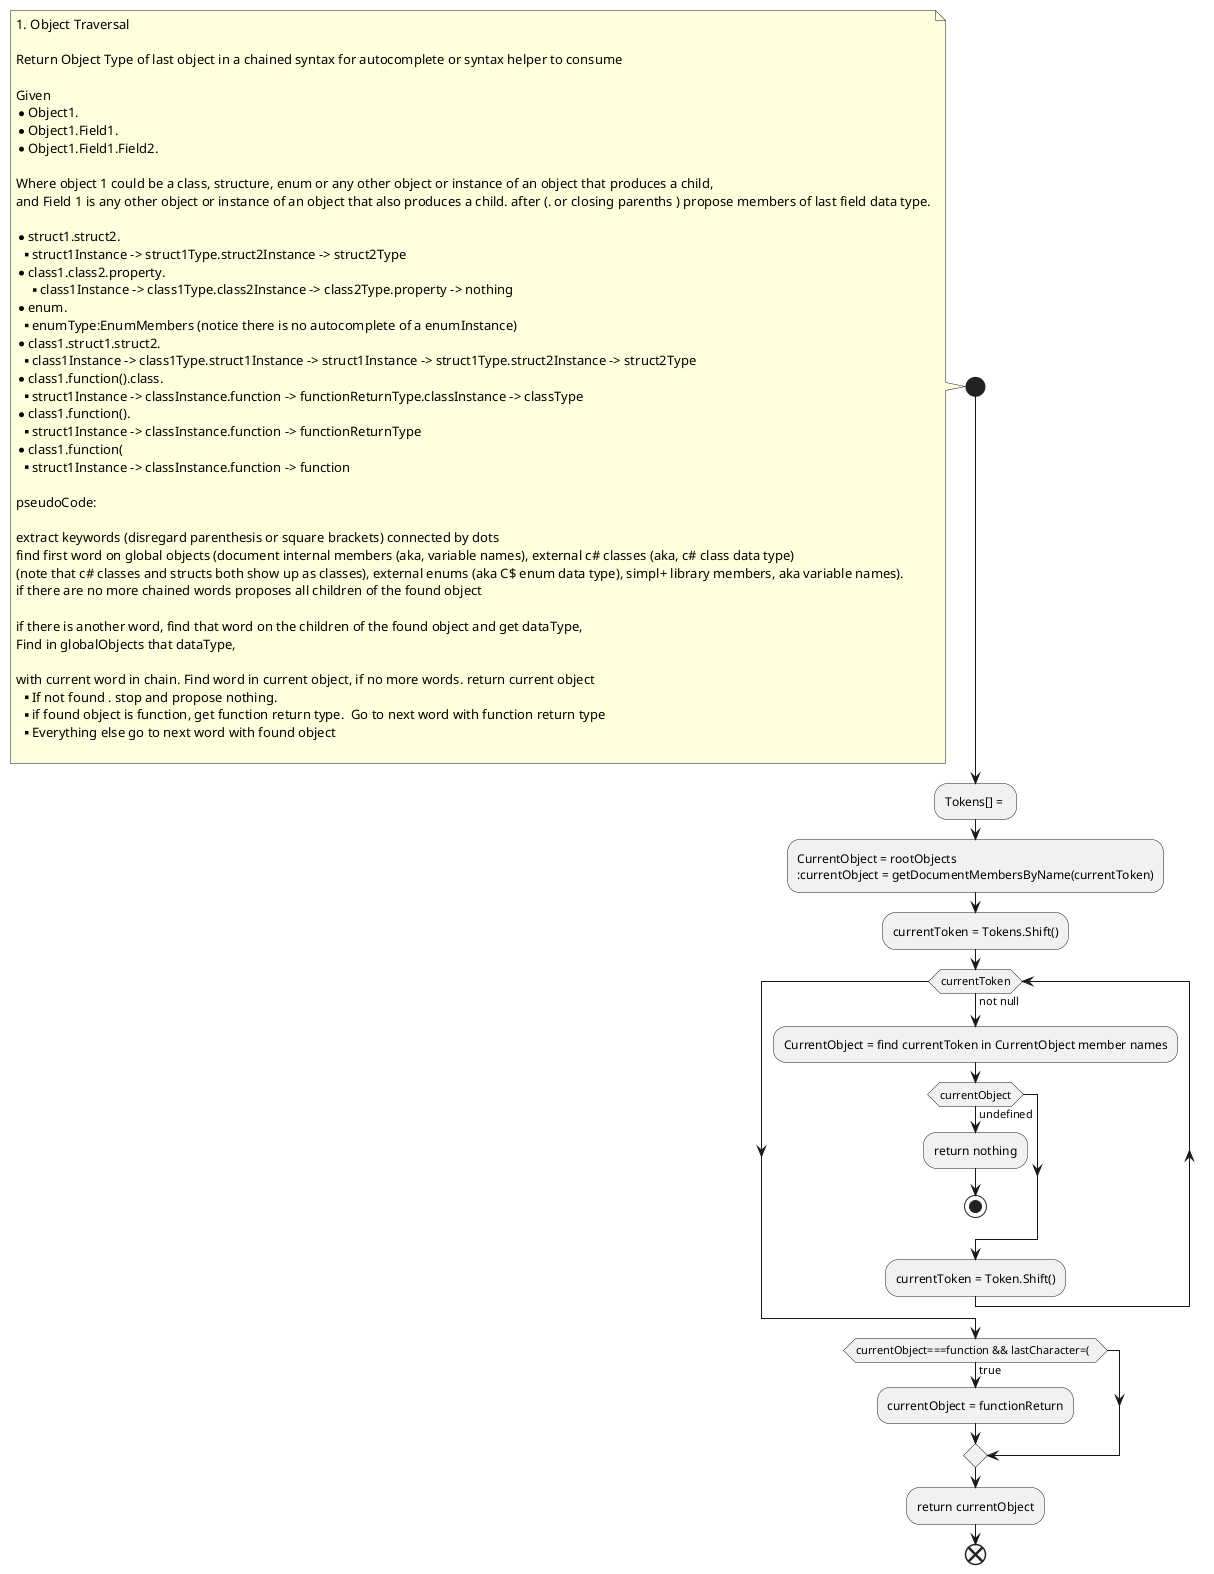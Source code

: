 @startuml ObjectTraversal

start
note left
    # Object Traversal

    Return Object Type of last object in a chained syntax for autocomplete or syntax helper to consume

    Given
    * Object1.
    * Object1.Field1.
    * Object1.Field1.Field2.

    Where object 1 could be a class, structure, enum or any other object or instance of an object that produces a child,
    and Field 1 is any other object or instance of an object that also produces a child. after (. or closing parenths ) propose members of last field data type.

    * struct1.struct2.
    ** struct1Instance -> struct1Type.struct2Instance -> struct2Type
    * class1.class2.property.
    *** class1Instance -> class1Type.class2Instance -> class2Type.property -> nothing
    * enum.
    ** enumType:EnumMembers (notice there is no autocomplete of a enumInstance)
    * class1.struct1.struct2.
    ** class1Instance -> class1Type.struct1Instance -> struct1Instance -> struct1Type.struct2Instance -> struct2Type
    * class1.function().class.
    ** struct1Instance -> classInstance.function -> functionReturnType.classInstance -> classType
    * class1.function().
    ** struct1Instance -> classInstance.function -> functionReturnType
    * class1.function(
    ** struct1Instance -> classInstance.function -> function

    pseudoCode:

    extract keywords (disregard parenthesis or square brackets) connected by dots
    find first word on global objects (document internal members (aka, variable names), external c# classes (aka, c# class data type)
    (note that c# classes and structs both show up as classes), external enums (aka C$ enum data type), simpl+ library members, aka variable names).
    if there are no more chained words proposes all children of the found object

    if there is another word, find that word on the children of the found object and get dataType,
    Find in globalObjects that dataType,

    with current word in chain. Find word in current object, if no more words. return current object
    ** If not found . stop and propose nothing.
    ** if found object is function, get function return type.  Go to next word with function return type
    ** Everything else go to next word with found object

end note
:Tokens[] = ;
:CurrentObject = rootObjects
:currentObject = getDocumentMembersByName(currentToken);
:currentToken = Tokens.Shift();
while (currentToken) is (not null)
    :CurrentObject = find currentToken in CurrentObject member names;
    if (currentObject) then (undefined)
        :return nothing;
        stop
    endif
    :currentToken = Token.Shift();
endwhile

if (currentObject===function && lastCharacter=(  ) then (true)
    :currentObject = functionReturn;
endif
:return currentObject;

end


@enduml